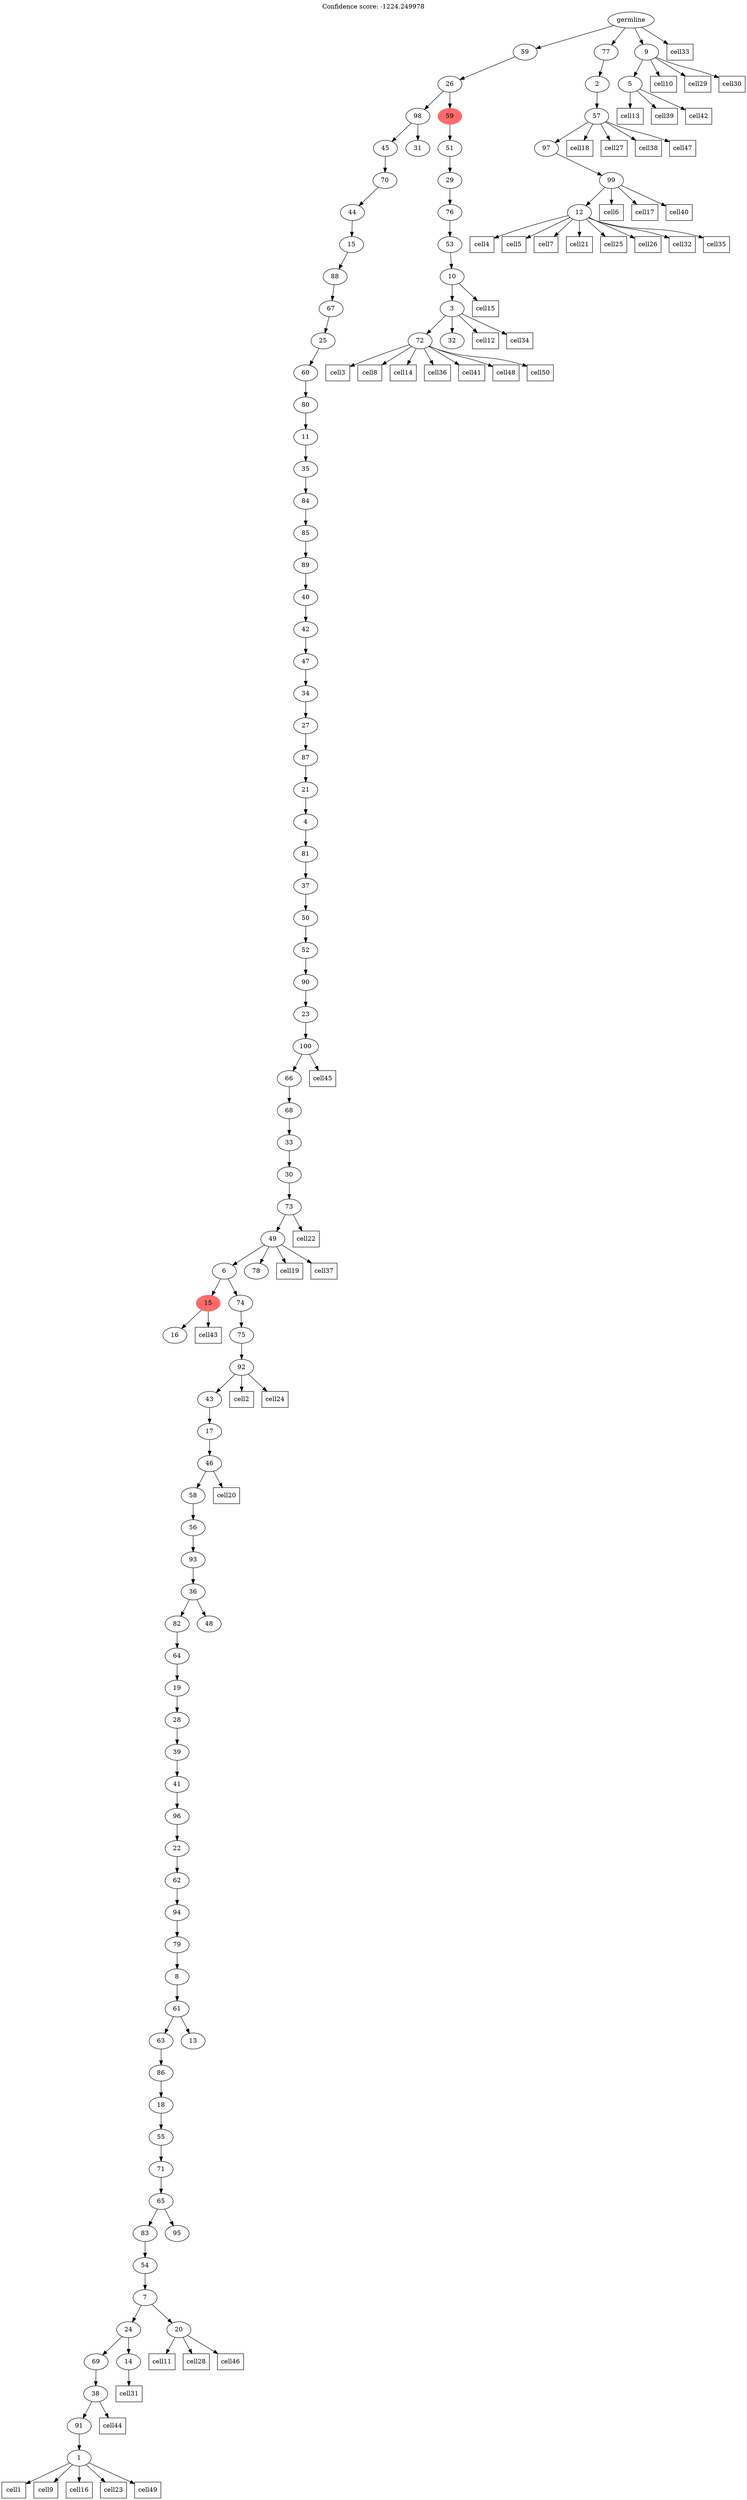 digraph g {
	"99" -> "100";
	"100" [label="16"];
	"92" -> "93";
	"93" [label="1"];
	"91" -> "92";
	"92" [label="91"];
	"90" -> "91";
	"91" [label="38"];
	"89" -> "90";
	"90" [label="69"];
	"89" -> "94";
	"94" [label="14"];
	"88" -> "89";
	"89" [label="24"];
	"88" -> "95";
	"95" [label="20"];
	"87" -> "88";
	"88" [label="7"];
	"86" -> "87";
	"87" [label="54"];
	"85" -> "86";
	"86" [label="83"];
	"85" -> "96";
	"96" [label="95"];
	"84" -> "85";
	"85" [label="65"];
	"83" -> "84";
	"84" [label="71"];
	"82" -> "83";
	"83" [label="55"];
	"81" -> "82";
	"82" [label="18"];
	"80" -> "81";
	"81" [label="86"];
	"79" -> "80";
	"80" [label="63"];
	"79" -> "97";
	"97" [label="13"];
	"78" -> "79";
	"79" [label="61"];
	"77" -> "78";
	"78" [label="8"];
	"76" -> "77";
	"77" [label="79"];
	"75" -> "76";
	"76" [label="94"];
	"74" -> "75";
	"75" [label="62"];
	"73" -> "74";
	"74" [label="22"];
	"72" -> "73";
	"73" [label="96"];
	"71" -> "72";
	"72" [label="41"];
	"70" -> "71";
	"71" [label="39"];
	"69" -> "70";
	"70" [label="28"];
	"68" -> "69";
	"69" [label="19"];
	"67" -> "68";
	"68" [label="64"];
	"66" -> "67";
	"67" [label="82"];
	"66" -> "98";
	"98" [label="48"];
	"65" -> "66";
	"66" [label="36"];
	"64" -> "65";
	"65" [label="93"];
	"63" -> "64";
	"64" [label="56"];
	"62" -> "63";
	"63" [label="58"];
	"61" -> "62";
	"62" [label="46"];
	"60" -> "61";
	"61" [label="17"];
	"59" -> "60";
	"60" [label="43"];
	"58" -> "59";
	"59" [label="92"];
	"57" -> "58";
	"58" [label="75"];
	"56" -> "57";
	"57" [label="74"];
	"56" -> "99";
	"99" [color=indianred1, style=filled, label="15"];
	"55" -> "56";
	"56" [label="6"];
	"55" -> "101";
	"101" [label="78"];
	"54" -> "55";
	"55" [label="49"];
	"53" -> "54";
	"54" [label="73"];
	"52" -> "53";
	"53" [label="30"];
	"51" -> "52";
	"52" [label="33"];
	"50" -> "51";
	"51" [label="68"];
	"49" -> "50";
	"50" [label="66"];
	"48" -> "49";
	"49" [label="100"];
	"47" -> "48";
	"48" [label="23"];
	"46" -> "47";
	"47" [label="90"];
	"45" -> "46";
	"46" [label="52"];
	"44" -> "45";
	"45" [label="50"];
	"43" -> "44";
	"44" [label="37"];
	"42" -> "43";
	"43" [label="81"];
	"41" -> "42";
	"42" [label="4"];
	"40" -> "41";
	"41" [label="21"];
	"39" -> "40";
	"40" [label="87"];
	"38" -> "39";
	"39" [label="27"];
	"37" -> "38";
	"38" [label="34"];
	"36" -> "37";
	"37" [label="47"];
	"35" -> "36";
	"36" [label="42"];
	"34" -> "35";
	"35" [label="40"];
	"33" -> "34";
	"34" [label="89"];
	"32" -> "33";
	"33" [label="85"];
	"31" -> "32";
	"32" [label="84"];
	"30" -> "31";
	"31" [label="35"];
	"29" -> "30";
	"30" [label="11"];
	"28" -> "29";
	"29" [label="80"];
	"27" -> "28";
	"28" [label="60"];
	"26" -> "27";
	"27" [label="25"];
	"25" -> "26";
	"26" [label="67"];
	"24" -> "25";
	"25" [label="88"];
	"23" -> "24";
	"24" [label="15"];
	"22" -> "23";
	"23" [label="44"];
	"21" -> "22";
	"22" [label="70"];
	"20" -> "21";
	"21" [label="45"];
	"20" -> "102";
	"102" [label="31"];
	"17" -> "18";
	"18" [label="72"];
	"17" -> "19";
	"19" [label="32"];
	"16" -> "17";
	"17" [label="3"];
	"15" -> "16";
	"16" [label="10"];
	"14" -> "15";
	"15" [label="53"];
	"13" -> "14";
	"14" [label="76"];
	"12" -> "13";
	"13" [label="29"];
	"11" -> "12";
	"12" [label="51"];
	"10" -> "11";
	"11" [color=indianred1, style=filled, label="59"];
	"10" -> "20";
	"20" [label="98"];
	"9" -> "10";
	"10" [label="26"];
	"7" -> "8";
	"8" [label="12"];
	"6" -> "7";
	"7" [label="99"];
	"5" -> "6";
	"6" [label="97"];
	"4" -> "5";
	"5" [label="57"];
	"3" -> "4";
	"4" [label="2"];
	"1" -> "2";
	"2" [label="5"];
	"0" -> "1";
	"1" [label="9"];
	"0" -> "3";
	"3" [label="77"];
	"0" -> "9";
	"9" [label="59"];
	"0" [label="germline"];
	"93" -> "cell1";
	"cell1" [shape=box];
	"59" -> "cell2";
	"cell2" [shape=box];
	"18" -> "cell3";
	"cell3" [shape=box];
	"8" -> "cell4";
	"cell4" [shape=box];
	"8" -> "cell5";
	"cell5" [shape=box];
	"7" -> "cell6";
	"cell6" [shape=box];
	"8" -> "cell7";
	"cell7" [shape=box];
	"18" -> "cell8";
	"cell8" [shape=box];
	"93" -> "cell9";
	"cell9" [shape=box];
	"1" -> "cell10";
	"cell10" [shape=box];
	"95" -> "cell11";
	"cell11" [shape=box];
	"17" -> "cell12";
	"cell12" [shape=box];
	"2" -> "cell13";
	"cell13" [shape=box];
	"18" -> "cell14";
	"cell14" [shape=box];
	"16" -> "cell15";
	"cell15" [shape=box];
	"93" -> "cell16";
	"cell16" [shape=box];
	"7" -> "cell17";
	"cell17" [shape=box];
	"5" -> "cell18";
	"cell18" [shape=box];
	"55" -> "cell19";
	"cell19" [shape=box];
	"62" -> "cell20";
	"cell20" [shape=box];
	"8" -> "cell21";
	"cell21" [shape=box];
	"54" -> "cell22";
	"cell22" [shape=box];
	"93" -> "cell23";
	"cell23" [shape=box];
	"59" -> "cell24";
	"cell24" [shape=box];
	"8" -> "cell25";
	"cell25" [shape=box];
	"8" -> "cell26";
	"cell26" [shape=box];
	"5" -> "cell27";
	"cell27" [shape=box];
	"95" -> "cell28";
	"cell28" [shape=box];
	"1" -> "cell29";
	"cell29" [shape=box];
	"1" -> "cell30";
	"cell30" [shape=box];
	"94" -> "cell31";
	"cell31" [shape=box];
	"8" -> "cell32";
	"cell32" [shape=box];
	"0" -> "cell33";
	"cell33" [shape=box];
	"17" -> "cell34";
	"cell34" [shape=box];
	"8" -> "cell35";
	"cell35" [shape=box];
	"18" -> "cell36";
	"cell36" [shape=box];
	"55" -> "cell37";
	"cell37" [shape=box];
	"5" -> "cell38";
	"cell38" [shape=box];
	"2" -> "cell39";
	"cell39" [shape=box];
	"7" -> "cell40";
	"cell40" [shape=box];
	"18" -> "cell41";
	"cell41" [shape=box];
	"2" -> "cell42";
	"cell42" [shape=box];
	"99" -> "cell43";
	"cell43" [shape=box];
	"91" -> "cell44";
	"cell44" [shape=box];
	"49" -> "cell45";
	"cell45" [shape=box];
	"95" -> "cell46";
	"cell46" [shape=box];
	"5" -> "cell47";
	"cell47" [shape=box];
	"18" -> "cell48";
	"cell48" [shape=box];
	"93" -> "cell49";
	"cell49" [shape=box];
	"18" -> "cell50";
	"cell50" [shape=box];
	labelloc="t";
	label="Confidence score: -1224.249978";
}
